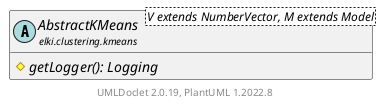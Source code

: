 @startuml
    remove .*\.(Instance|Par|Parameterizer|Factory)$
    set namespaceSeparator none
    hide empty fields
    hide empty methods

    abstract class "<size:14>AbstractKMeans.Instance\n<size:10>elki.clustering.kmeans" as elki.clustering.kmeans.AbstractKMeans.Instance [[AbstractKMeans.Instance.html]] {
        #means: double[]
        #clusters: List<ModifiableDBIDs>
        #assignment: WritableIntegerDataStore
        #varsum: double[]
        #relation: Relation<? extends NumberVector>
        #diststat: long
        -df: NumberVectorDistance<?>
        #k: int
        #isSquared: boolean
        #key: String
        +Instance(Relation<? extends NumberVector>, NumberVectorDistance<?>, double[])
        #distance(NumberVector, NumberVector): double
        #distance(NumberVector, double[]): double
        #distance(double[], double[]): double
        #sqrtdistance(NumberVector, NumberVector): double
        #sqrtdistance(NumberVector, double[]): double
        #sqrtdistance(double[], double[]): double
        +run(int): void
        {abstract} #iterate(int): int
        #meansFromSums(double[], double[], double[]): void
        #copyMeans(double[], double[]): void
        #assignToNearestCluster(): int
        #recomputeSeperation(double[], double[]): void
        #initialSeperation(double[]): void
        #computeSquaredSeparation(double[]): void
        #movedDistance(double[], double[], double[]): void
        +buildResult(): Clustering<KMeansModel>
        +buildResult(boolean, Relation<? extends NumberVector>): Clustering<KMeansModel>
        #recomputeVariance(Relation<? extends NumberVector>): void
        {abstract} #getLogger(): Logging
    }

    abstract class "<size:14>AbstractKMeans\n<size:10>elki.clustering.kmeans" as elki.clustering.kmeans.AbstractKMeans<V extends NumberVector, M extends Model> [[AbstractKMeans.html]] {
        {abstract} #getLogger(): Logging
    }

    elki.clustering.kmeans.AbstractKMeans +-- elki.clustering.kmeans.AbstractKMeans.Instance

    center footer UMLDoclet 2.0.19, PlantUML 1.2022.8
@enduml
